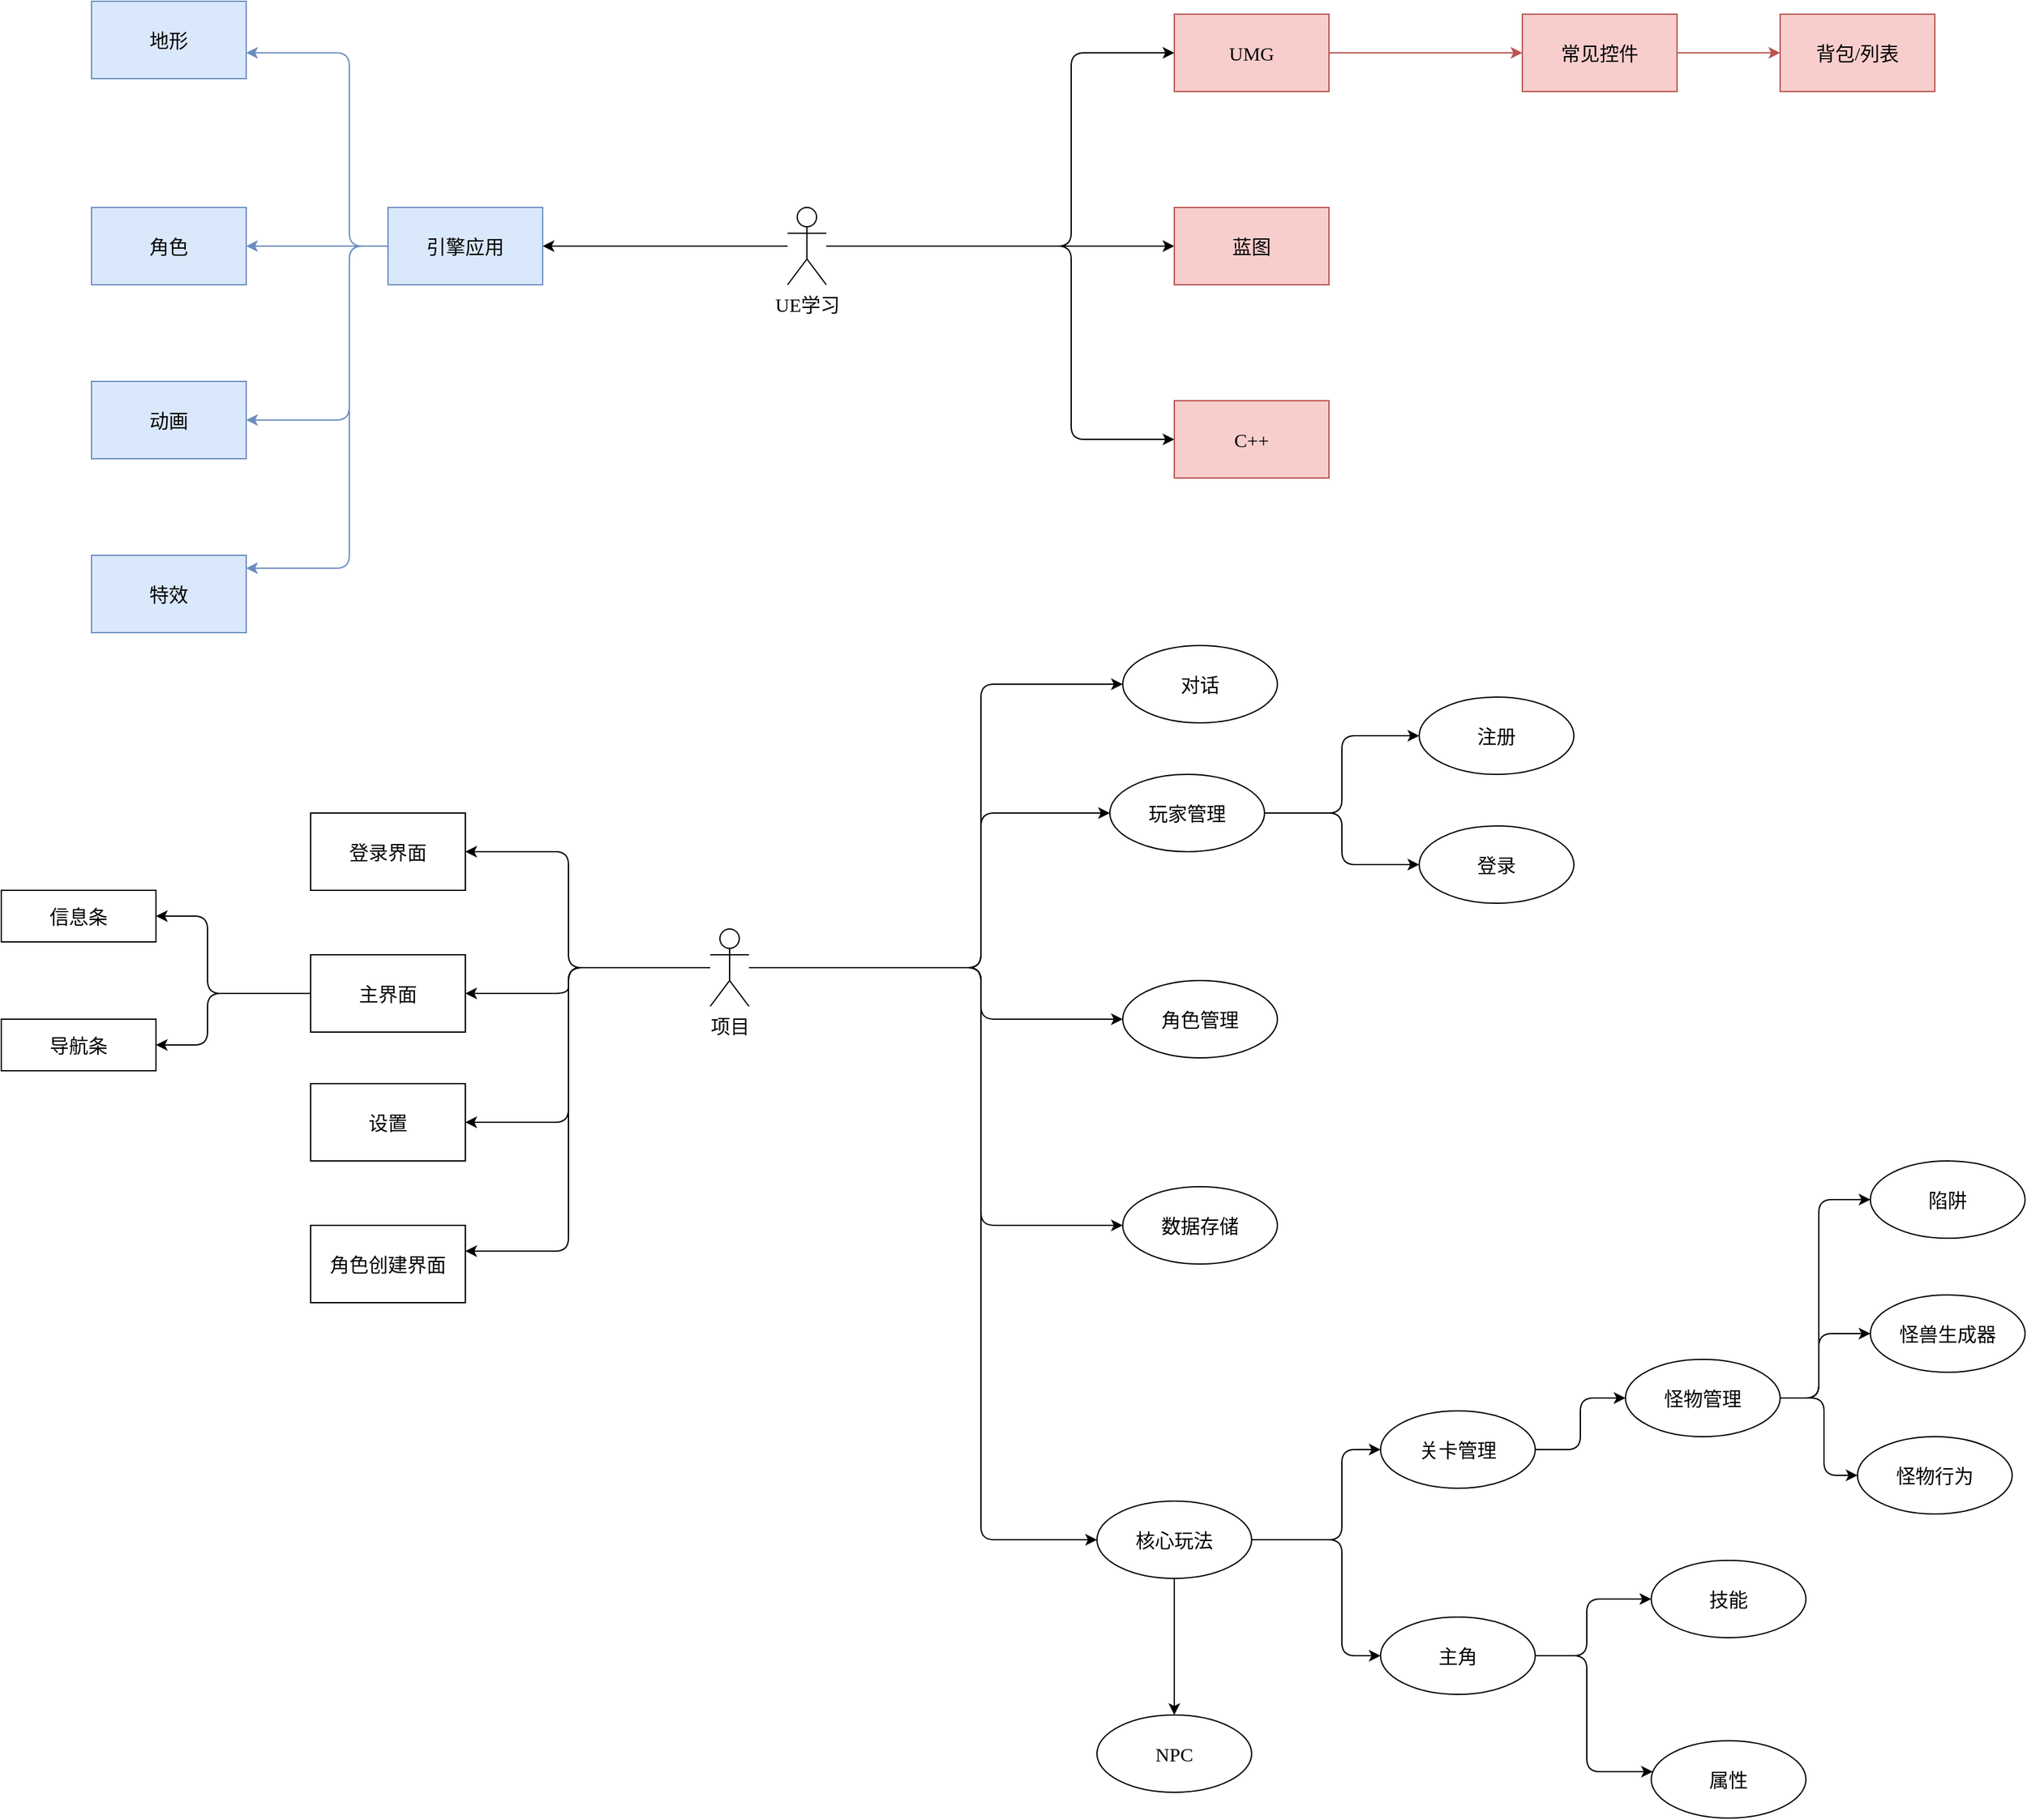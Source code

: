 <mxfile version="15.4.0" type="device"><diagram id="2ABP0P84UtTm1s9VKXii" name="一月目标"><mxGraphModel dx="2249" dy="942" grid="1" gridSize="10" guides="1" tooltips="1" connect="1" arrows="1" fold="1" page="1" pageScale="1" pageWidth="827" pageHeight="1169" math="0" shadow="0"><root><mxCell id="0"/><mxCell id="1" parent="0"/><mxCell id="FzxxwOHnBDYbACTt60NI-1" value="" style="edgeStyle=orthogonalEdgeStyle;rounded=1;orthogonalLoop=1;jettySize=auto;html=1;fontFamily=Comic Sans MS;fontSize=15;endArrow=classic;endFill=1;endSize=6;" edge="1" parent="1" source="FzxxwOHnBDYbACTt60NI-5" target="FzxxwOHnBDYbACTt60NI-7"><mxGeometry relative="1" as="geometry"><Array as="points"><mxPoint x="280" y="480"/><mxPoint x="280" y="330"/></Array></mxGeometry></mxCell><mxCell id="FzxxwOHnBDYbACTt60NI-2" value="" style="edgeStyle=orthogonalEdgeStyle;rounded=1;orthogonalLoop=1;jettySize=auto;html=1;fontFamily=Comic Sans MS;fontSize=15;endArrow=classic;endFill=1;endSize=6;" edge="1" parent="1" source="FzxxwOHnBDYbACTt60NI-5" target="FzxxwOHnBDYbACTt60NI-11"><mxGeometry relative="1" as="geometry"/></mxCell><mxCell id="FzxxwOHnBDYbACTt60NI-3" value="" style="edgeStyle=orthogonalEdgeStyle;rounded=1;orthogonalLoop=1;jettySize=auto;html=1;fontFamily=Comic Sans MS;fontSize=15;endArrow=classic;endFill=1;endSize=6;" edge="1" parent="1" source="FzxxwOHnBDYbACTt60NI-5" target="FzxxwOHnBDYbACTt60NI-12"><mxGeometry relative="1" as="geometry"><Array as="points"><mxPoint x="280" y="480"/><mxPoint x="280" y="630"/></Array></mxGeometry></mxCell><mxCell id="FzxxwOHnBDYbACTt60NI-4" value="" style="edgeStyle=orthogonalEdgeStyle;rounded=1;orthogonalLoop=1;jettySize=auto;html=1;fontFamily=Comic Sans MS;fontSize=15;endArrow=classic;endFill=1;endSize=6;" edge="1" parent="1" source="FzxxwOHnBDYbACTt60NI-5" target="FzxxwOHnBDYbACTt60NI-17"><mxGeometry relative="1" as="geometry"><Array as="points"><mxPoint x="-40" y="480"/><mxPoint x="-40" y="480"/></Array></mxGeometry></mxCell><mxCell id="FzxxwOHnBDYbACTt60NI-5" value="UE学习" style="shape=umlActor;verticalLabelPosition=bottom;verticalAlign=top;html=1;outlineConnect=0;fontFamily=Comic Sans MS;fontSize=15;" vertex="1" parent="1"><mxGeometry x="60" y="450" width="30" height="60" as="geometry"/></mxCell><mxCell id="FzxxwOHnBDYbACTt60NI-6" value="" style="edgeStyle=orthogonalEdgeStyle;rounded=1;orthogonalLoop=1;jettySize=auto;html=1;fontFamily=Comic Sans MS;fontSize=15;endArrow=classic;endFill=1;endSize=6;fillColor=#f8cecc;strokeColor=#b85450;" edge="1" parent="1" source="FzxxwOHnBDYbACTt60NI-7" target="FzxxwOHnBDYbACTt60NI-9"><mxGeometry relative="1" as="geometry"/></mxCell><mxCell id="FzxxwOHnBDYbACTt60NI-7" value="UMG" style="whiteSpace=wrap;html=1;fontFamily=Comic Sans MS;fontSize=15;verticalAlign=middle;fillColor=#f8cecc;strokeColor=#b85450;" vertex="1" parent="1"><mxGeometry x="360" y="300" width="120" height="60" as="geometry"/></mxCell><mxCell id="FzxxwOHnBDYbACTt60NI-8" value="" style="edgeStyle=orthogonalEdgeStyle;rounded=1;orthogonalLoop=1;jettySize=auto;html=1;fontFamily=Comic Sans MS;fontSize=15;endArrow=classic;endFill=1;endSize=6;fillColor=#f8cecc;strokeColor=#b85450;" edge="1" parent="1" source="FzxxwOHnBDYbACTt60NI-9" target="FzxxwOHnBDYbACTt60NI-10"><mxGeometry relative="1" as="geometry"/></mxCell><mxCell id="FzxxwOHnBDYbACTt60NI-9" value="常见控件" style="whiteSpace=wrap;html=1;fontFamily=Comic Sans MS;fontSize=15;verticalAlign=middle;fillColor=#f8cecc;strokeColor=#b85450;" vertex="1" parent="1"><mxGeometry x="630" y="300" width="120" height="60" as="geometry"/></mxCell><mxCell id="FzxxwOHnBDYbACTt60NI-10" value="背包/列表" style="whiteSpace=wrap;html=1;fontFamily=Comic Sans MS;fontSize=15;verticalAlign=middle;fillColor=#f8cecc;strokeColor=#b85450;" vertex="1" parent="1"><mxGeometry x="830" y="300" width="120" height="60" as="geometry"/></mxCell><mxCell id="FzxxwOHnBDYbACTt60NI-11" value="蓝图" style="whiteSpace=wrap;html=1;fontFamily=Comic Sans MS;fontSize=15;verticalAlign=middle;fillColor=#f8cecc;strokeColor=#b85450;" vertex="1" parent="1"><mxGeometry x="360" y="450" width="120" height="60" as="geometry"/></mxCell><mxCell id="FzxxwOHnBDYbACTt60NI-12" value="C++" style="whiteSpace=wrap;html=1;fontFamily=Comic Sans MS;fontSize=15;verticalAlign=middle;fillColor=#f8cecc;strokeColor=#b85450;" vertex="1" parent="1"><mxGeometry x="360" y="600" width="120" height="60" as="geometry"/></mxCell><mxCell id="FzxxwOHnBDYbACTt60NI-13" value="" style="edgeStyle=orthogonalEdgeStyle;rounded=1;orthogonalLoop=1;jettySize=auto;html=1;fontFamily=Comic Sans MS;fontSize=15;endArrow=classic;endFill=1;endSize=6;fillColor=#dae8fc;strokeColor=#6c8ebf;" edge="1" parent="1" source="FzxxwOHnBDYbACTt60NI-17" target="FzxxwOHnBDYbACTt60NI-18"><mxGeometry relative="1" as="geometry"><Array as="points"><mxPoint x="-280" y="480"/><mxPoint x="-280" y="330"/></Array></mxGeometry></mxCell><mxCell id="FzxxwOHnBDYbACTt60NI-14" value="" style="edgeStyle=orthogonalEdgeStyle;rounded=1;orthogonalLoop=1;jettySize=auto;html=1;fontFamily=Comic Sans MS;fontSize=15;endArrow=classic;endFill=1;endSize=6;fillColor=#dae8fc;strokeColor=#6c8ebf;" edge="1" parent="1" source="FzxxwOHnBDYbACTt60NI-17" target="FzxxwOHnBDYbACTt60NI-19"><mxGeometry relative="1" as="geometry"/></mxCell><mxCell id="FzxxwOHnBDYbACTt60NI-15" value="" style="edgeStyle=orthogonalEdgeStyle;rounded=1;orthogonalLoop=1;jettySize=auto;html=1;fontFamily=Comic Sans MS;fontSize=15;endArrow=classic;endFill=1;endSize=6;fillColor=#dae8fc;strokeColor=#6c8ebf;" edge="1" parent="1" source="FzxxwOHnBDYbACTt60NI-17" target="FzxxwOHnBDYbACTt60NI-20"><mxGeometry relative="1" as="geometry"><Array as="points"><mxPoint x="-280" y="480"/><mxPoint x="-280" y="615"/></Array></mxGeometry></mxCell><mxCell id="FzxxwOHnBDYbACTt60NI-16" value="" style="edgeStyle=orthogonalEdgeStyle;rounded=1;orthogonalLoop=1;jettySize=auto;html=1;fontFamily=Comic Sans MS;fontSize=15;endArrow=classic;endFill=1;endSize=6;fillColor=#dae8fc;strokeColor=#6c8ebf;" edge="1" parent="1" source="FzxxwOHnBDYbACTt60NI-17" target="FzxxwOHnBDYbACTt60NI-21"><mxGeometry relative="1" as="geometry"><Array as="points"><mxPoint x="-280" y="480"/><mxPoint x="-280" y="730"/></Array></mxGeometry></mxCell><mxCell id="FzxxwOHnBDYbACTt60NI-17" value="引擎应用" style="whiteSpace=wrap;html=1;fontFamily=Comic Sans MS;fontSize=15;verticalAlign=middle;fillColor=#dae8fc;strokeColor=#6c8ebf;" vertex="1" parent="1"><mxGeometry x="-250" y="450" width="120" height="60" as="geometry"/></mxCell><mxCell id="FzxxwOHnBDYbACTt60NI-18" value="地形" style="whiteSpace=wrap;html=1;fontFamily=Comic Sans MS;fontSize=15;verticalAlign=middle;fillColor=#dae8fc;strokeColor=#6c8ebf;" vertex="1" parent="1"><mxGeometry x="-480" y="290" width="120" height="60" as="geometry"/></mxCell><mxCell id="FzxxwOHnBDYbACTt60NI-19" value="角色" style="whiteSpace=wrap;html=1;fontFamily=Comic Sans MS;fontSize=15;verticalAlign=middle;fillColor=#dae8fc;strokeColor=#6c8ebf;" vertex="1" parent="1"><mxGeometry x="-480" y="450" width="120" height="60" as="geometry"/></mxCell><mxCell id="FzxxwOHnBDYbACTt60NI-20" value="动画" style="whiteSpace=wrap;html=1;fontFamily=Comic Sans MS;fontSize=15;verticalAlign=middle;fillColor=#dae8fc;strokeColor=#6c8ebf;" vertex="1" parent="1"><mxGeometry x="-480" y="585" width="120" height="60" as="geometry"/></mxCell><mxCell id="FzxxwOHnBDYbACTt60NI-21" value="特效" style="whiteSpace=wrap;html=1;fontFamily=Comic Sans MS;fontSize=15;verticalAlign=middle;fillColor=#dae8fc;strokeColor=#6c8ebf;" vertex="1" parent="1"><mxGeometry x="-480" y="720" width="120" height="60" as="geometry"/></mxCell><mxCell id="FzxxwOHnBDYbACTt60NI-22" value="" style="edgeStyle=orthogonalEdgeStyle;rounded=1;orthogonalLoop=1;jettySize=auto;html=1;fontFamily=Comic Sans MS;fontSize=15;endArrow=classic;endFill=1;endSize=6;" edge="1" parent="1" source="FzxxwOHnBDYbACTt60NI-31" target="FzxxwOHnBDYbACTt60NI-34"><mxGeometry relative="1" as="geometry"><Array as="points"><mxPoint x="210" y="1040"/><mxPoint x="210" y="920"/></Array></mxGeometry></mxCell><mxCell id="FzxxwOHnBDYbACTt60NI-23" value="" style="edgeStyle=orthogonalEdgeStyle;rounded=1;orthogonalLoop=1;jettySize=auto;html=1;fontFamily=Comic Sans MS;fontSize=15;endArrow=classic;endFill=1;endSize=6;" edge="1" parent="1" source="FzxxwOHnBDYbACTt60NI-31" target="FzxxwOHnBDYbACTt60NI-37"><mxGeometry relative="1" as="geometry"><Array as="points"><mxPoint x="210" y="1040"/><mxPoint x="210" y="1080"/></Array></mxGeometry></mxCell><mxCell id="FzxxwOHnBDYbACTt60NI-24" value="" style="edgeStyle=orthogonalEdgeStyle;rounded=1;orthogonalLoop=1;jettySize=auto;html=1;fontFamily=Comic Sans MS;fontSize=15;endArrow=classic;endFill=1;endSize=6;" edge="1" parent="1" source="FzxxwOHnBDYbACTt60NI-31" target="FzxxwOHnBDYbACTt60NI-38"><mxGeometry relative="1" as="geometry"><Array as="points"><mxPoint x="-110" y="1040"/><mxPoint x="-110" y="950"/></Array></mxGeometry></mxCell><mxCell id="FzxxwOHnBDYbACTt60NI-25" value="" style="edgeStyle=orthogonalEdgeStyle;rounded=1;orthogonalLoop=1;jettySize=auto;html=1;fontFamily=Comic Sans MS;fontSize=15;endArrow=classic;endFill=1;endSize=6;" edge="1" parent="1" source="FzxxwOHnBDYbACTt60NI-31" target="FzxxwOHnBDYbACTt60NI-41"><mxGeometry relative="1" as="geometry"><Array as="points"><mxPoint x="-110" y="1040"/><mxPoint x="-110" y="1060"/></Array></mxGeometry></mxCell><mxCell id="FzxxwOHnBDYbACTt60NI-26" value="" style="edgeStyle=orthogonalEdgeStyle;rounded=1;orthogonalLoop=1;jettySize=auto;html=1;fontFamily=Comic Sans MS;fontSize=15;endArrow=classic;endFill=1;endSize=6;" edge="1" parent="1" source="FzxxwOHnBDYbACTt60NI-31" target="FzxxwOHnBDYbACTt60NI-42"><mxGeometry relative="1" as="geometry"><Array as="points"><mxPoint x="-110" y="1040"/><mxPoint x="-110" y="1160"/></Array></mxGeometry></mxCell><mxCell id="FzxxwOHnBDYbACTt60NI-27" value="" style="edgeStyle=orthogonalEdgeStyle;rounded=1;orthogonalLoop=1;jettySize=auto;html=1;fontFamily=Comic Sans MS;fontSize=15;endArrow=classic;endFill=1;endSize=6;" edge="1" parent="1" source="FzxxwOHnBDYbACTt60NI-31" target="FzxxwOHnBDYbACTt60NI-45"><mxGeometry relative="1" as="geometry"><Array as="points"><mxPoint x="-110" y="1040"/><mxPoint x="-110" y="1260"/></Array></mxGeometry></mxCell><mxCell id="FzxxwOHnBDYbACTt60NI-28" value="" style="edgeStyle=orthogonalEdgeStyle;rounded=1;orthogonalLoop=1;jettySize=auto;html=1;fontFamily=Comic Sans MS;fontSize=15;endArrow=classic;endFill=1;endSize=6;" edge="1" parent="1" source="FzxxwOHnBDYbACTt60NI-31" target="FzxxwOHnBDYbACTt60NI-46"><mxGeometry relative="1" as="geometry"><Array as="points"><mxPoint x="210" y="1040"/><mxPoint x="210" y="1240"/></Array></mxGeometry></mxCell><mxCell id="FzxxwOHnBDYbACTt60NI-29" value="" style="edgeStyle=orthogonalEdgeStyle;rounded=1;orthogonalLoop=1;jettySize=auto;html=1;fontFamily=Comic Sans MS;fontSize=15;endArrow=classic;endFill=1;endSize=6;" edge="1" parent="1" source="FzxxwOHnBDYbACTt60NI-31" target="FzxxwOHnBDYbACTt60NI-50"><mxGeometry relative="1" as="geometry"><Array as="points"><mxPoint x="210" y="1040"/><mxPoint x="210" y="1484"/></Array></mxGeometry></mxCell><mxCell id="FzxxwOHnBDYbACTt60NI-30" value="" style="edgeStyle=orthogonalEdgeStyle;rounded=1;orthogonalLoop=1;jettySize=auto;html=1;fontFamily=Comic Sans MS;fontSize=15;endArrow=classic;endFill=1;endSize=6;" edge="1" parent="1" source="FzxxwOHnBDYbACTt60NI-31" target="FzxxwOHnBDYbACTt60NI-65"><mxGeometry relative="1" as="geometry"><Array as="points"><mxPoint x="210" y="1040"/><mxPoint x="210" y="820"/></Array></mxGeometry></mxCell><mxCell id="FzxxwOHnBDYbACTt60NI-31" value="项目" style="shape=umlActor;verticalLabelPosition=bottom;verticalAlign=top;html=1;outlineConnect=0;fontFamily=Comic Sans MS;fontSize=15;" vertex="1" parent="1"><mxGeometry y="1010" width="30" height="60" as="geometry"/></mxCell><mxCell id="FzxxwOHnBDYbACTt60NI-32" value="" style="edgeStyle=orthogonalEdgeStyle;rounded=1;orthogonalLoop=1;jettySize=auto;html=1;fontFamily=Comic Sans MS;fontSize=15;endArrow=classic;endFill=1;endSize=6;" edge="1" parent="1" source="FzxxwOHnBDYbACTt60NI-34" target="FzxxwOHnBDYbACTt60NI-35"><mxGeometry relative="1" as="geometry"/></mxCell><mxCell id="FzxxwOHnBDYbACTt60NI-33" value="" style="edgeStyle=orthogonalEdgeStyle;rounded=1;orthogonalLoop=1;jettySize=auto;html=1;fontFamily=Comic Sans MS;fontSize=15;endArrow=classic;endFill=1;endSize=6;" edge="1" parent="1" source="FzxxwOHnBDYbACTt60NI-34" target="FzxxwOHnBDYbACTt60NI-36"><mxGeometry relative="1" as="geometry"/></mxCell><mxCell id="FzxxwOHnBDYbACTt60NI-34" value="玩家管理" style="ellipse;whiteSpace=wrap;html=1;fontFamily=Comic Sans MS;fontSize=15;verticalAlign=middle;" vertex="1" parent="1"><mxGeometry x="310" y="890" width="120" height="60" as="geometry"/></mxCell><mxCell id="FzxxwOHnBDYbACTt60NI-35" value="注册" style="ellipse;whiteSpace=wrap;html=1;fontFamily=Comic Sans MS;fontSize=15;verticalAlign=middle;" vertex="1" parent="1"><mxGeometry x="550" y="830" width="120" height="60" as="geometry"/></mxCell><mxCell id="FzxxwOHnBDYbACTt60NI-36" value="登录" style="ellipse;whiteSpace=wrap;html=1;fontFamily=Comic Sans MS;fontSize=15;verticalAlign=middle;" vertex="1" parent="1"><mxGeometry x="550" y="930" width="120" height="60" as="geometry"/></mxCell><mxCell id="FzxxwOHnBDYbACTt60NI-37" value="角色管理" style="ellipse;whiteSpace=wrap;html=1;fontFamily=Comic Sans MS;fontSize=15;verticalAlign=middle;" vertex="1" parent="1"><mxGeometry x="320" y="1050" width="120" height="60" as="geometry"/></mxCell><mxCell id="FzxxwOHnBDYbACTt60NI-38" value="登录界面" style="whiteSpace=wrap;html=1;fontFamily=Comic Sans MS;fontSize=15;verticalAlign=middle;" vertex="1" parent="1"><mxGeometry x="-310" y="920" width="120" height="60" as="geometry"/></mxCell><mxCell id="FzxxwOHnBDYbACTt60NI-39" value="" style="edgeStyle=orthogonalEdgeStyle;rounded=1;orthogonalLoop=1;jettySize=auto;html=1;fontFamily=Comic Sans MS;fontSize=15;endArrow=classic;endFill=1;endSize=6;" edge="1" parent="1" source="FzxxwOHnBDYbACTt60NI-41" target="FzxxwOHnBDYbACTt60NI-43"><mxGeometry relative="1" as="geometry"><Array as="points"><mxPoint x="-390" y="1060"/><mxPoint x="-390" y="1000"/></Array></mxGeometry></mxCell><mxCell id="FzxxwOHnBDYbACTt60NI-40" style="edgeStyle=orthogonalEdgeStyle;rounded=1;orthogonalLoop=1;jettySize=auto;html=1;entryX=1;entryY=0.5;entryDx=0;entryDy=0;fontFamily=Comic Sans MS;fontSize=15;endArrow=classic;endFill=1;endSize=6;" edge="1" parent="1" source="FzxxwOHnBDYbACTt60NI-41" target="FzxxwOHnBDYbACTt60NI-44"><mxGeometry relative="1" as="geometry"><Array as="points"><mxPoint x="-390" y="1060"/><mxPoint x="-390" y="1100"/></Array></mxGeometry></mxCell><mxCell id="FzxxwOHnBDYbACTt60NI-41" value="主界面" style="whiteSpace=wrap;html=1;fontFamily=Comic Sans MS;fontSize=15;verticalAlign=middle;" vertex="1" parent="1"><mxGeometry x="-310" y="1030" width="120" height="60" as="geometry"/></mxCell><mxCell id="FzxxwOHnBDYbACTt60NI-42" value="设置" style="whiteSpace=wrap;html=1;fontFamily=Comic Sans MS;fontSize=15;verticalAlign=middle;" vertex="1" parent="1"><mxGeometry x="-310" y="1130" width="120" height="60" as="geometry"/></mxCell><mxCell id="FzxxwOHnBDYbACTt60NI-43" value="信息条" style="whiteSpace=wrap;html=1;fontFamily=Comic Sans MS;fontSize=15;verticalAlign=middle;" vertex="1" parent="1"><mxGeometry x="-550" y="980" width="120" height="40" as="geometry"/></mxCell><mxCell id="FzxxwOHnBDYbACTt60NI-44" value="导航条" style="whiteSpace=wrap;html=1;fontFamily=Comic Sans MS;fontSize=15;verticalAlign=middle;" vertex="1" parent="1"><mxGeometry x="-550" y="1080" width="120" height="40" as="geometry"/></mxCell><mxCell id="FzxxwOHnBDYbACTt60NI-45" value="角色创建界面" style="whiteSpace=wrap;html=1;fontFamily=Comic Sans MS;fontSize=15;verticalAlign=middle;" vertex="1" parent="1"><mxGeometry x="-310" y="1240" width="120" height="60" as="geometry"/></mxCell><mxCell id="FzxxwOHnBDYbACTt60NI-46" value="数据存储" style="ellipse;whiteSpace=wrap;html=1;fontFamily=Comic Sans MS;fontSize=15;verticalAlign=middle;" vertex="1" parent="1"><mxGeometry x="320" y="1210" width="120" height="60" as="geometry"/></mxCell><mxCell id="FzxxwOHnBDYbACTt60NI-47" value="" style="edgeStyle=orthogonalEdgeStyle;rounded=1;orthogonalLoop=1;jettySize=auto;html=1;fontFamily=Comic Sans MS;fontSize=15;endArrow=classic;endFill=1;endSize=6;" edge="1" parent="1" source="FzxxwOHnBDYbACTt60NI-50" target="FzxxwOHnBDYbACTt60NI-52"><mxGeometry relative="1" as="geometry"><Array as="points"><mxPoint x="490" y="1484"/><mxPoint x="490" y="1414"/></Array></mxGeometry></mxCell><mxCell id="FzxxwOHnBDYbACTt60NI-48" value="" style="edgeStyle=orthogonalEdgeStyle;rounded=1;orthogonalLoop=1;jettySize=auto;html=1;fontFamily=Comic Sans MS;fontSize=15;endArrow=classic;endFill=1;endSize=6;" edge="1" parent="1" source="FzxxwOHnBDYbACTt60NI-50" target="FzxxwOHnBDYbACTt60NI-61"><mxGeometry relative="1" as="geometry"><Array as="points"><mxPoint x="490" y="1484"/><mxPoint x="490" y="1574"/></Array></mxGeometry></mxCell><mxCell id="FzxxwOHnBDYbACTt60NI-49" value="" style="edgeStyle=orthogonalEdgeStyle;rounded=1;orthogonalLoop=1;jettySize=auto;html=1;fontFamily=Comic Sans MS;fontSize=15;endArrow=classic;endFill=1;endSize=6;" edge="1" parent="1" source="FzxxwOHnBDYbACTt60NI-50" target="FzxxwOHnBDYbACTt60NI-64"><mxGeometry relative="1" as="geometry"><Array as="points"><mxPoint x="360" y="1610"/><mxPoint x="360" y="1610"/></Array></mxGeometry></mxCell><mxCell id="FzxxwOHnBDYbACTt60NI-50" value="核心玩法" style="ellipse;whiteSpace=wrap;html=1;fontFamily=Comic Sans MS;fontSize=15;verticalAlign=middle;" vertex="1" parent="1"><mxGeometry x="300" y="1454" width="120" height="60" as="geometry"/></mxCell><mxCell id="FzxxwOHnBDYbACTt60NI-51" value="" style="edgeStyle=orthogonalEdgeStyle;rounded=1;orthogonalLoop=1;jettySize=auto;html=1;fontFamily=Comic Sans MS;fontSize=15;endArrow=classic;endFill=1;endSize=6;" edge="1" parent="1" source="FzxxwOHnBDYbACTt60NI-52" target="FzxxwOHnBDYbACTt60NI-56"><mxGeometry relative="1" as="geometry"/></mxCell><mxCell id="FzxxwOHnBDYbACTt60NI-52" value="关卡管理" style="ellipse;whiteSpace=wrap;html=1;fontFamily=Comic Sans MS;fontSize=15;verticalAlign=middle;" vertex="1" parent="1"><mxGeometry x="520" y="1384" width="120" height="60" as="geometry"/></mxCell><mxCell id="FzxxwOHnBDYbACTt60NI-53" value="" style="edgeStyle=orthogonalEdgeStyle;rounded=1;orthogonalLoop=1;jettySize=auto;html=1;fontFamily=Comic Sans MS;fontSize=15;endArrow=classic;endFill=1;endSize=6;" edge="1" parent="1" source="FzxxwOHnBDYbACTt60NI-56" target="FzxxwOHnBDYbACTt60NI-57"><mxGeometry relative="1" as="geometry"><Array as="points"><mxPoint x="860" y="1374"/><mxPoint x="860" y="1324"/></Array></mxGeometry></mxCell><mxCell id="FzxxwOHnBDYbACTt60NI-54" value="" style="edgeStyle=orthogonalEdgeStyle;rounded=1;orthogonalLoop=1;jettySize=auto;html=1;fontFamily=Comic Sans MS;fontSize=15;endArrow=classic;endFill=1;endSize=6;" edge="1" parent="1" source="FzxxwOHnBDYbACTt60NI-56" target="FzxxwOHnBDYbACTt60NI-58"><mxGeometry relative="1" as="geometry"><Array as="points"><mxPoint x="864" y="1374"/><mxPoint x="864" y="1434"/></Array></mxGeometry></mxCell><mxCell id="FzxxwOHnBDYbACTt60NI-55" value="" style="edgeStyle=orthogonalEdgeStyle;rounded=1;orthogonalLoop=1;jettySize=auto;html=1;fontFamily=Comic Sans MS;fontSize=15;endArrow=classic;endFill=1;endSize=6;" edge="1" parent="1" source="FzxxwOHnBDYbACTt60NI-56" target="FzxxwOHnBDYbACTt60NI-66"><mxGeometry relative="1" as="geometry"><Array as="points"><mxPoint x="860" y="1374"/><mxPoint x="860" y="1220"/></Array></mxGeometry></mxCell><mxCell id="FzxxwOHnBDYbACTt60NI-56" value="怪物管理" style="ellipse;whiteSpace=wrap;html=1;fontFamily=Comic Sans MS;fontSize=15;verticalAlign=middle;" vertex="1" parent="1"><mxGeometry x="710" y="1344" width="120" height="60" as="geometry"/></mxCell><mxCell id="FzxxwOHnBDYbACTt60NI-57" value="怪兽生成器" style="ellipse;whiteSpace=wrap;html=1;fontFamily=Comic Sans MS;fontSize=15;verticalAlign=middle;" vertex="1" parent="1"><mxGeometry x="900" y="1294" width="120" height="60" as="geometry"/></mxCell><mxCell id="FzxxwOHnBDYbACTt60NI-58" value="怪物行为" style="ellipse;whiteSpace=wrap;html=1;fontFamily=Comic Sans MS;fontSize=15;verticalAlign=middle;" vertex="1" parent="1"><mxGeometry x="890" y="1404" width="120" height="60" as="geometry"/></mxCell><mxCell id="FzxxwOHnBDYbACTt60NI-59" value="" style="edgeStyle=orthogonalEdgeStyle;rounded=1;orthogonalLoop=1;jettySize=auto;html=1;fontFamily=Comic Sans MS;fontSize=15;endArrow=classic;endFill=1;endSize=6;" edge="1" parent="1" source="FzxxwOHnBDYbACTt60NI-61" target="FzxxwOHnBDYbACTt60NI-62"><mxGeometry relative="1" as="geometry"><Array as="points"><mxPoint x="680" y="1574"/><mxPoint x="680" y="1530"/></Array></mxGeometry></mxCell><mxCell id="FzxxwOHnBDYbACTt60NI-60" value="" style="edgeStyle=orthogonalEdgeStyle;rounded=1;orthogonalLoop=1;jettySize=auto;html=1;fontFamily=Comic Sans MS;fontSize=15;endArrow=classic;endFill=1;endSize=6;" edge="1" parent="1" source="FzxxwOHnBDYbACTt60NI-61" target="FzxxwOHnBDYbACTt60NI-63"><mxGeometry relative="1" as="geometry"><Array as="points"><mxPoint x="680" y="1574"/><mxPoint x="680" y="1664"/></Array></mxGeometry></mxCell><mxCell id="FzxxwOHnBDYbACTt60NI-61" value="主角" style="ellipse;whiteSpace=wrap;html=1;fontFamily=Comic Sans MS;fontSize=15;verticalAlign=middle;" vertex="1" parent="1"><mxGeometry x="520" y="1544" width="120" height="60" as="geometry"/></mxCell><mxCell id="FzxxwOHnBDYbACTt60NI-62" value="技能" style="ellipse;whiteSpace=wrap;html=1;fontFamily=Comic Sans MS;fontSize=15;verticalAlign=middle;" vertex="1" parent="1"><mxGeometry x="730" y="1500" width="120" height="60" as="geometry"/></mxCell><mxCell id="FzxxwOHnBDYbACTt60NI-63" value="属性" style="ellipse;whiteSpace=wrap;html=1;fontFamily=Comic Sans MS;fontSize=15;verticalAlign=middle;" vertex="1" parent="1"><mxGeometry x="730" y="1640" width="120" height="60" as="geometry"/></mxCell><mxCell id="FzxxwOHnBDYbACTt60NI-64" value="NPC" style="ellipse;whiteSpace=wrap;html=1;fontFamily=Comic Sans MS;fontSize=15;verticalAlign=middle;" vertex="1" parent="1"><mxGeometry x="300" y="1620" width="120" height="60" as="geometry"/></mxCell><mxCell id="FzxxwOHnBDYbACTt60NI-65" value="对话" style="ellipse;whiteSpace=wrap;html=1;fontFamily=Comic Sans MS;fontSize=15;verticalAlign=middle;" vertex="1" parent="1"><mxGeometry x="320" y="790" width="120" height="60" as="geometry"/></mxCell><mxCell id="FzxxwOHnBDYbACTt60NI-66" value="陷阱" style="ellipse;whiteSpace=wrap;html=1;fontFamily=Comic Sans MS;fontSize=15;verticalAlign=middle;" vertex="1" parent="1"><mxGeometry x="900" y="1190" width="120" height="60" as="geometry"/></mxCell></root></mxGraphModel></diagram></mxfile>